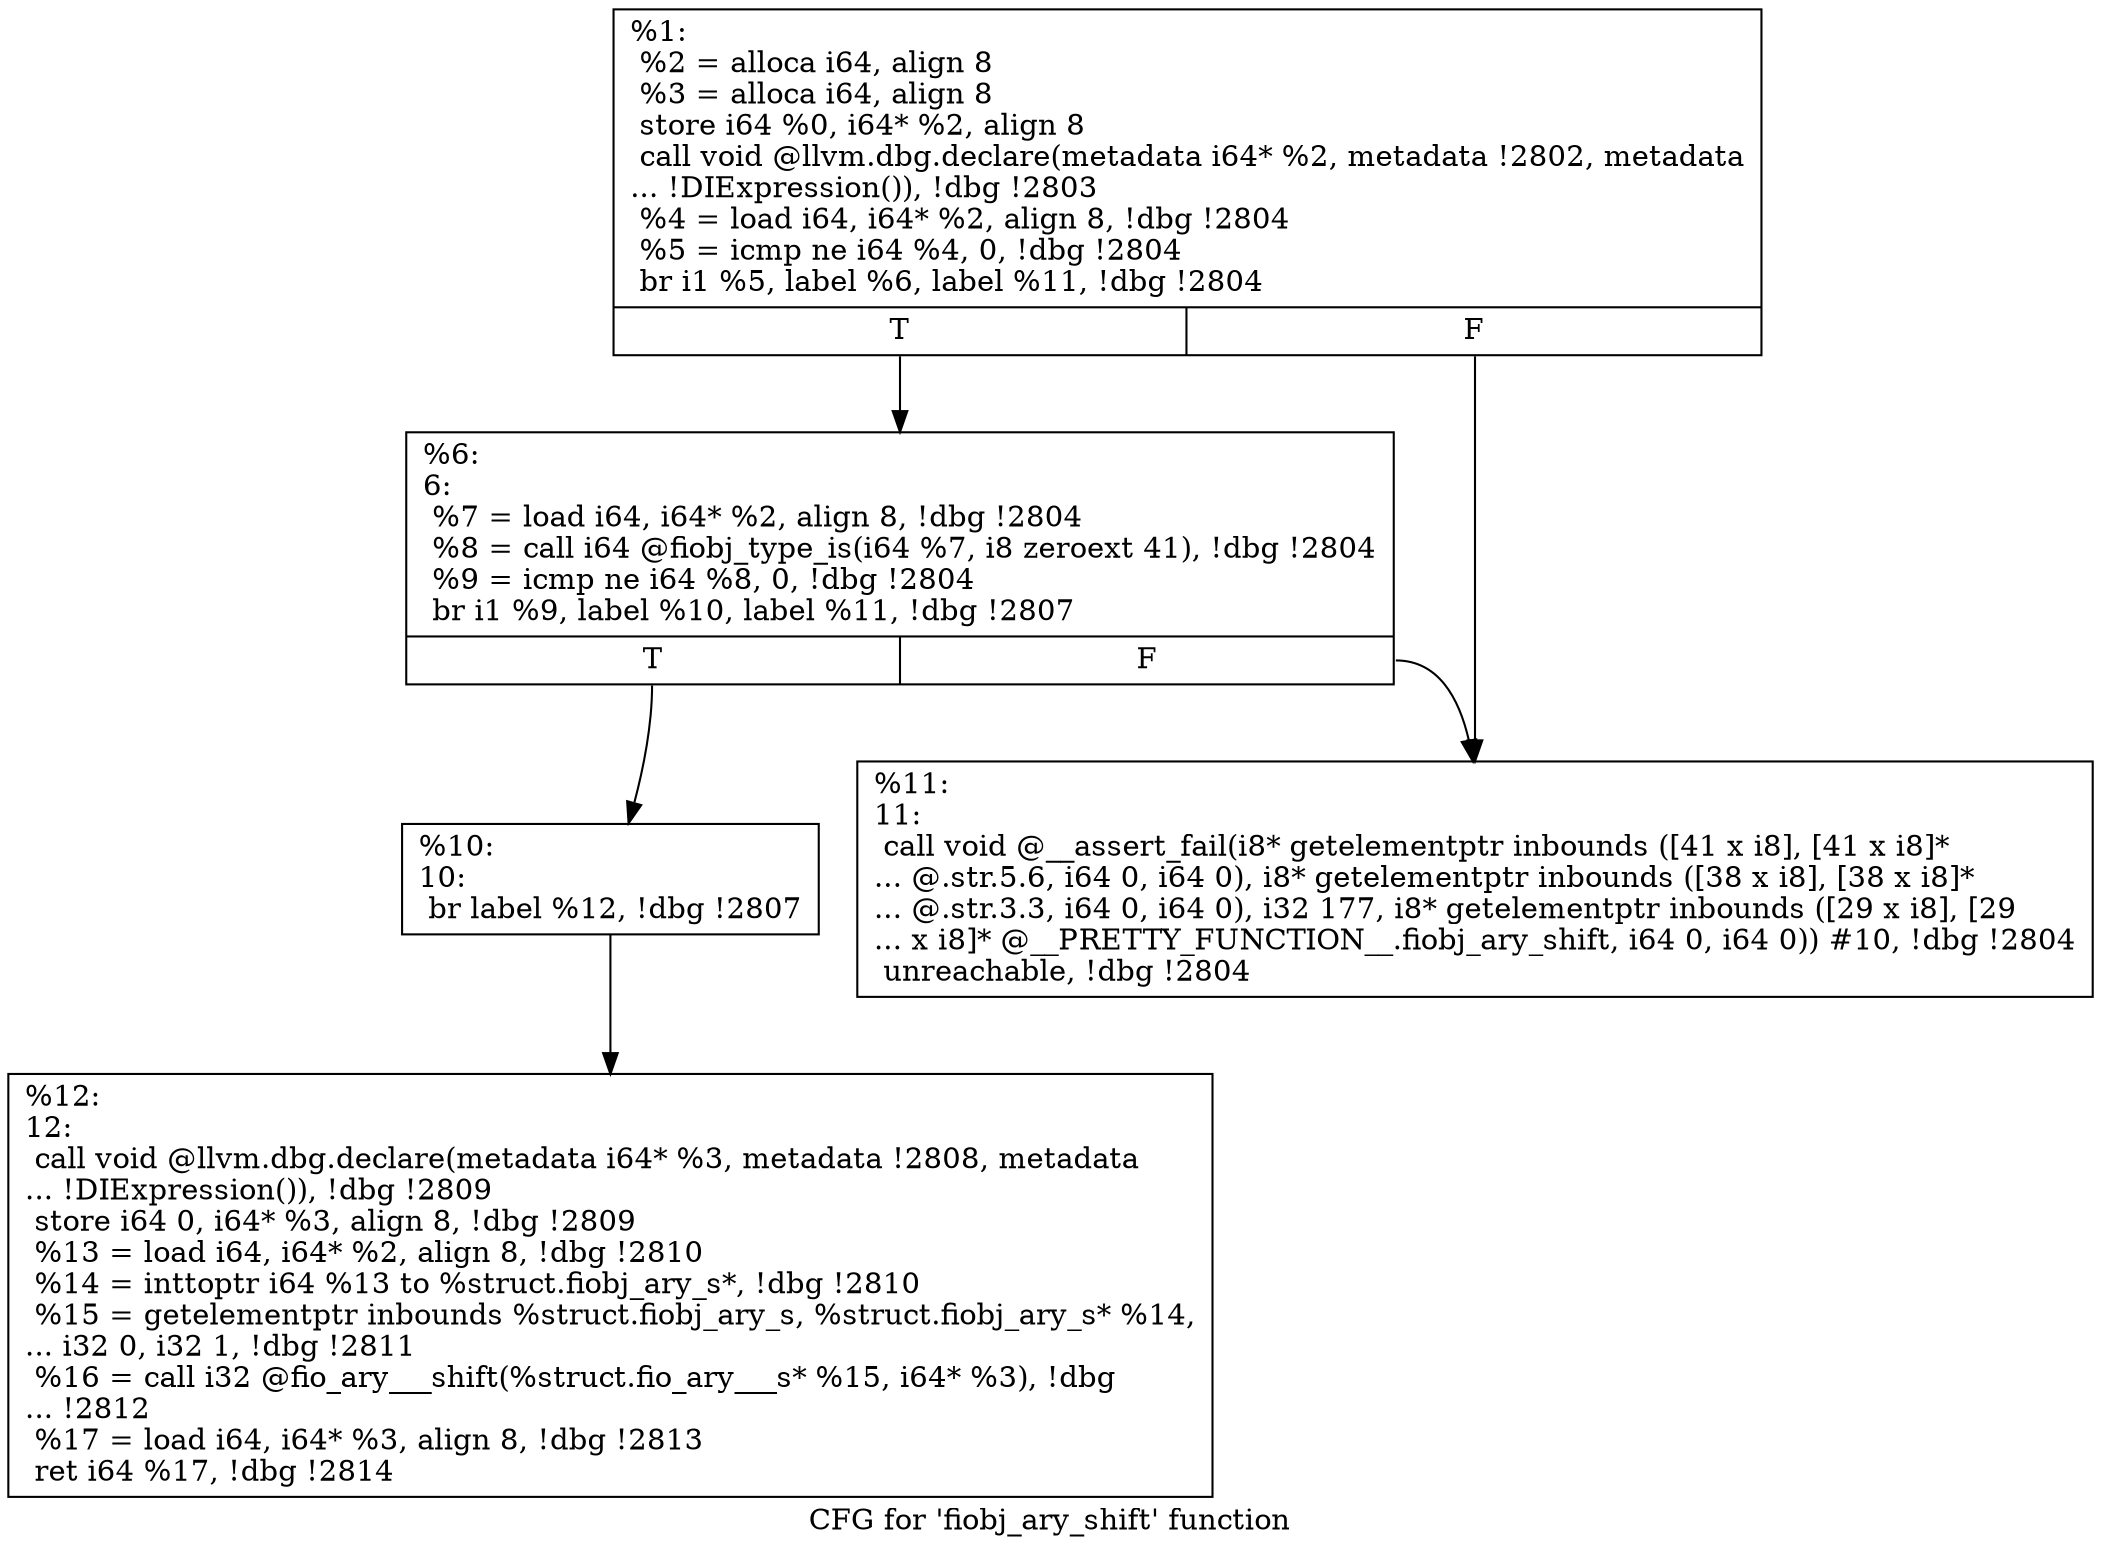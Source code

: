 digraph "CFG for 'fiobj_ary_shift' function" {
	label="CFG for 'fiobj_ary_shift' function";

	Node0x556851a75520 [shape=record,label="{%1:\l  %2 = alloca i64, align 8\l  %3 = alloca i64, align 8\l  store i64 %0, i64* %2, align 8\l  call void @llvm.dbg.declare(metadata i64* %2, metadata !2802, metadata\l... !DIExpression()), !dbg !2803\l  %4 = load i64, i64* %2, align 8, !dbg !2804\l  %5 = icmp ne i64 %4, 0, !dbg !2804\l  br i1 %5, label %6, label %11, !dbg !2804\l|{<s0>T|<s1>F}}"];
	Node0x556851a75520:s0 -> Node0x556851a7a4b0;
	Node0x556851a75520:s1 -> Node0x556851a7a550;
	Node0x556851a7a4b0 [shape=record,label="{%6:\l6:                                                \l  %7 = load i64, i64* %2, align 8, !dbg !2804\l  %8 = call i64 @fiobj_type_is(i64 %7, i8 zeroext 41), !dbg !2804\l  %9 = icmp ne i64 %8, 0, !dbg !2804\l  br i1 %9, label %10, label %11, !dbg !2807\l|{<s0>T|<s1>F}}"];
	Node0x556851a7a4b0:s0 -> Node0x556851a7a500;
	Node0x556851a7a4b0:s1 -> Node0x556851a7a550;
	Node0x556851a7a500 [shape=record,label="{%10:\l10:                                               \l  br label %12, !dbg !2807\l}"];
	Node0x556851a7a500 -> Node0x556851a7a5a0;
	Node0x556851a7a550 [shape=record,label="{%11:\l11:                                               \l  call void @__assert_fail(i8* getelementptr inbounds ([41 x i8], [41 x i8]*\l... @.str.5.6, i64 0, i64 0), i8* getelementptr inbounds ([38 x i8], [38 x i8]*\l... @.str.3.3, i64 0, i64 0), i32 177, i8* getelementptr inbounds ([29 x i8], [29\l... x i8]* @__PRETTY_FUNCTION__.fiobj_ary_shift, i64 0, i64 0)) #10, !dbg !2804\l  unreachable, !dbg !2804\l}"];
	Node0x556851a7a5a0 [shape=record,label="{%12:\l12:                                               \l  call void @llvm.dbg.declare(metadata i64* %3, metadata !2808, metadata\l... !DIExpression()), !dbg !2809\l  store i64 0, i64* %3, align 8, !dbg !2809\l  %13 = load i64, i64* %2, align 8, !dbg !2810\l  %14 = inttoptr i64 %13 to %struct.fiobj_ary_s*, !dbg !2810\l  %15 = getelementptr inbounds %struct.fiobj_ary_s, %struct.fiobj_ary_s* %14,\l... i32 0, i32 1, !dbg !2811\l  %16 = call i32 @fio_ary___shift(%struct.fio_ary___s* %15, i64* %3), !dbg\l... !2812\l  %17 = load i64, i64* %3, align 8, !dbg !2813\l  ret i64 %17, !dbg !2814\l}"];
}
